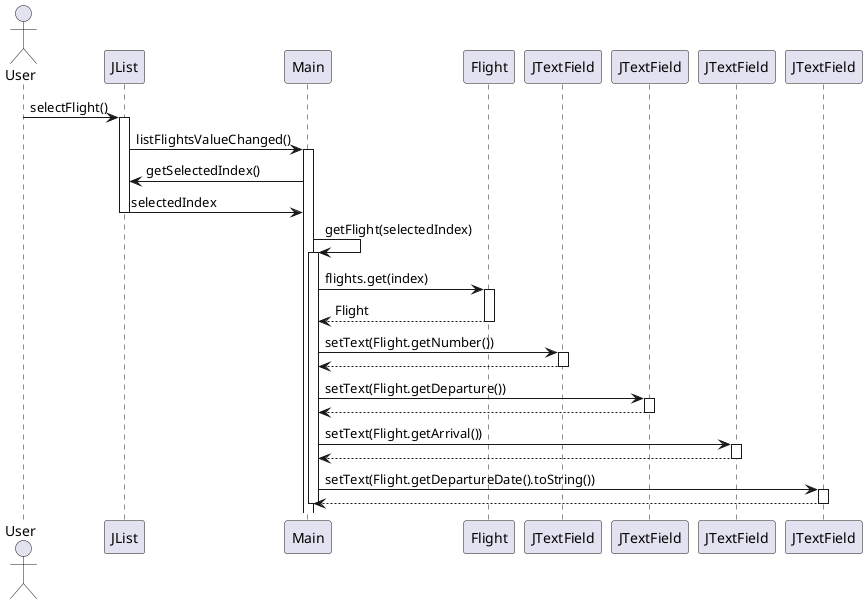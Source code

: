 @startuml
actor User
participant "JList" as FlightList
participant "Main" as M
participant "Flight" as F
participant "JTextField" as FlightTextField
participant "JTextField" as DepartureTextField
participant "JTextField" as ArrivalTextField
participant "JTextField" as DateTextField

User -> FlightList : selectFlight()
activate FlightList
FlightList -> M : listFlightsValueChanged()
activate M

M -> FlightList : getSelectedIndex()
FlightList -> M : selectedIndex
deactivate FlightList

M -> M : getFlight(selectedIndex)
activate M
M -> F : flights.get(index)
activate F
F --> M : Flight
deactivate F

M -> FlightTextField : setText(Flight.getNumber())
activate FlightTextField
FlightTextField --> M
deactivate FlightTextField

M -> DepartureTextField : setText(Flight.getDeparture())
activate DepartureTextField
DepartureTextField --> M
deactivate DepartureTextField

M -> ArrivalTextField : setText(Flight.getArrival())
activate ArrivalTextField
ArrivalTextField --> M
deactivate ArrivalTextField

M -> DateTextField : setText(Flight.getDepartureDate().toString())
activate DateTextField
DateTextField --> M
deactivate DateTextField

deactivate M
@enduml


